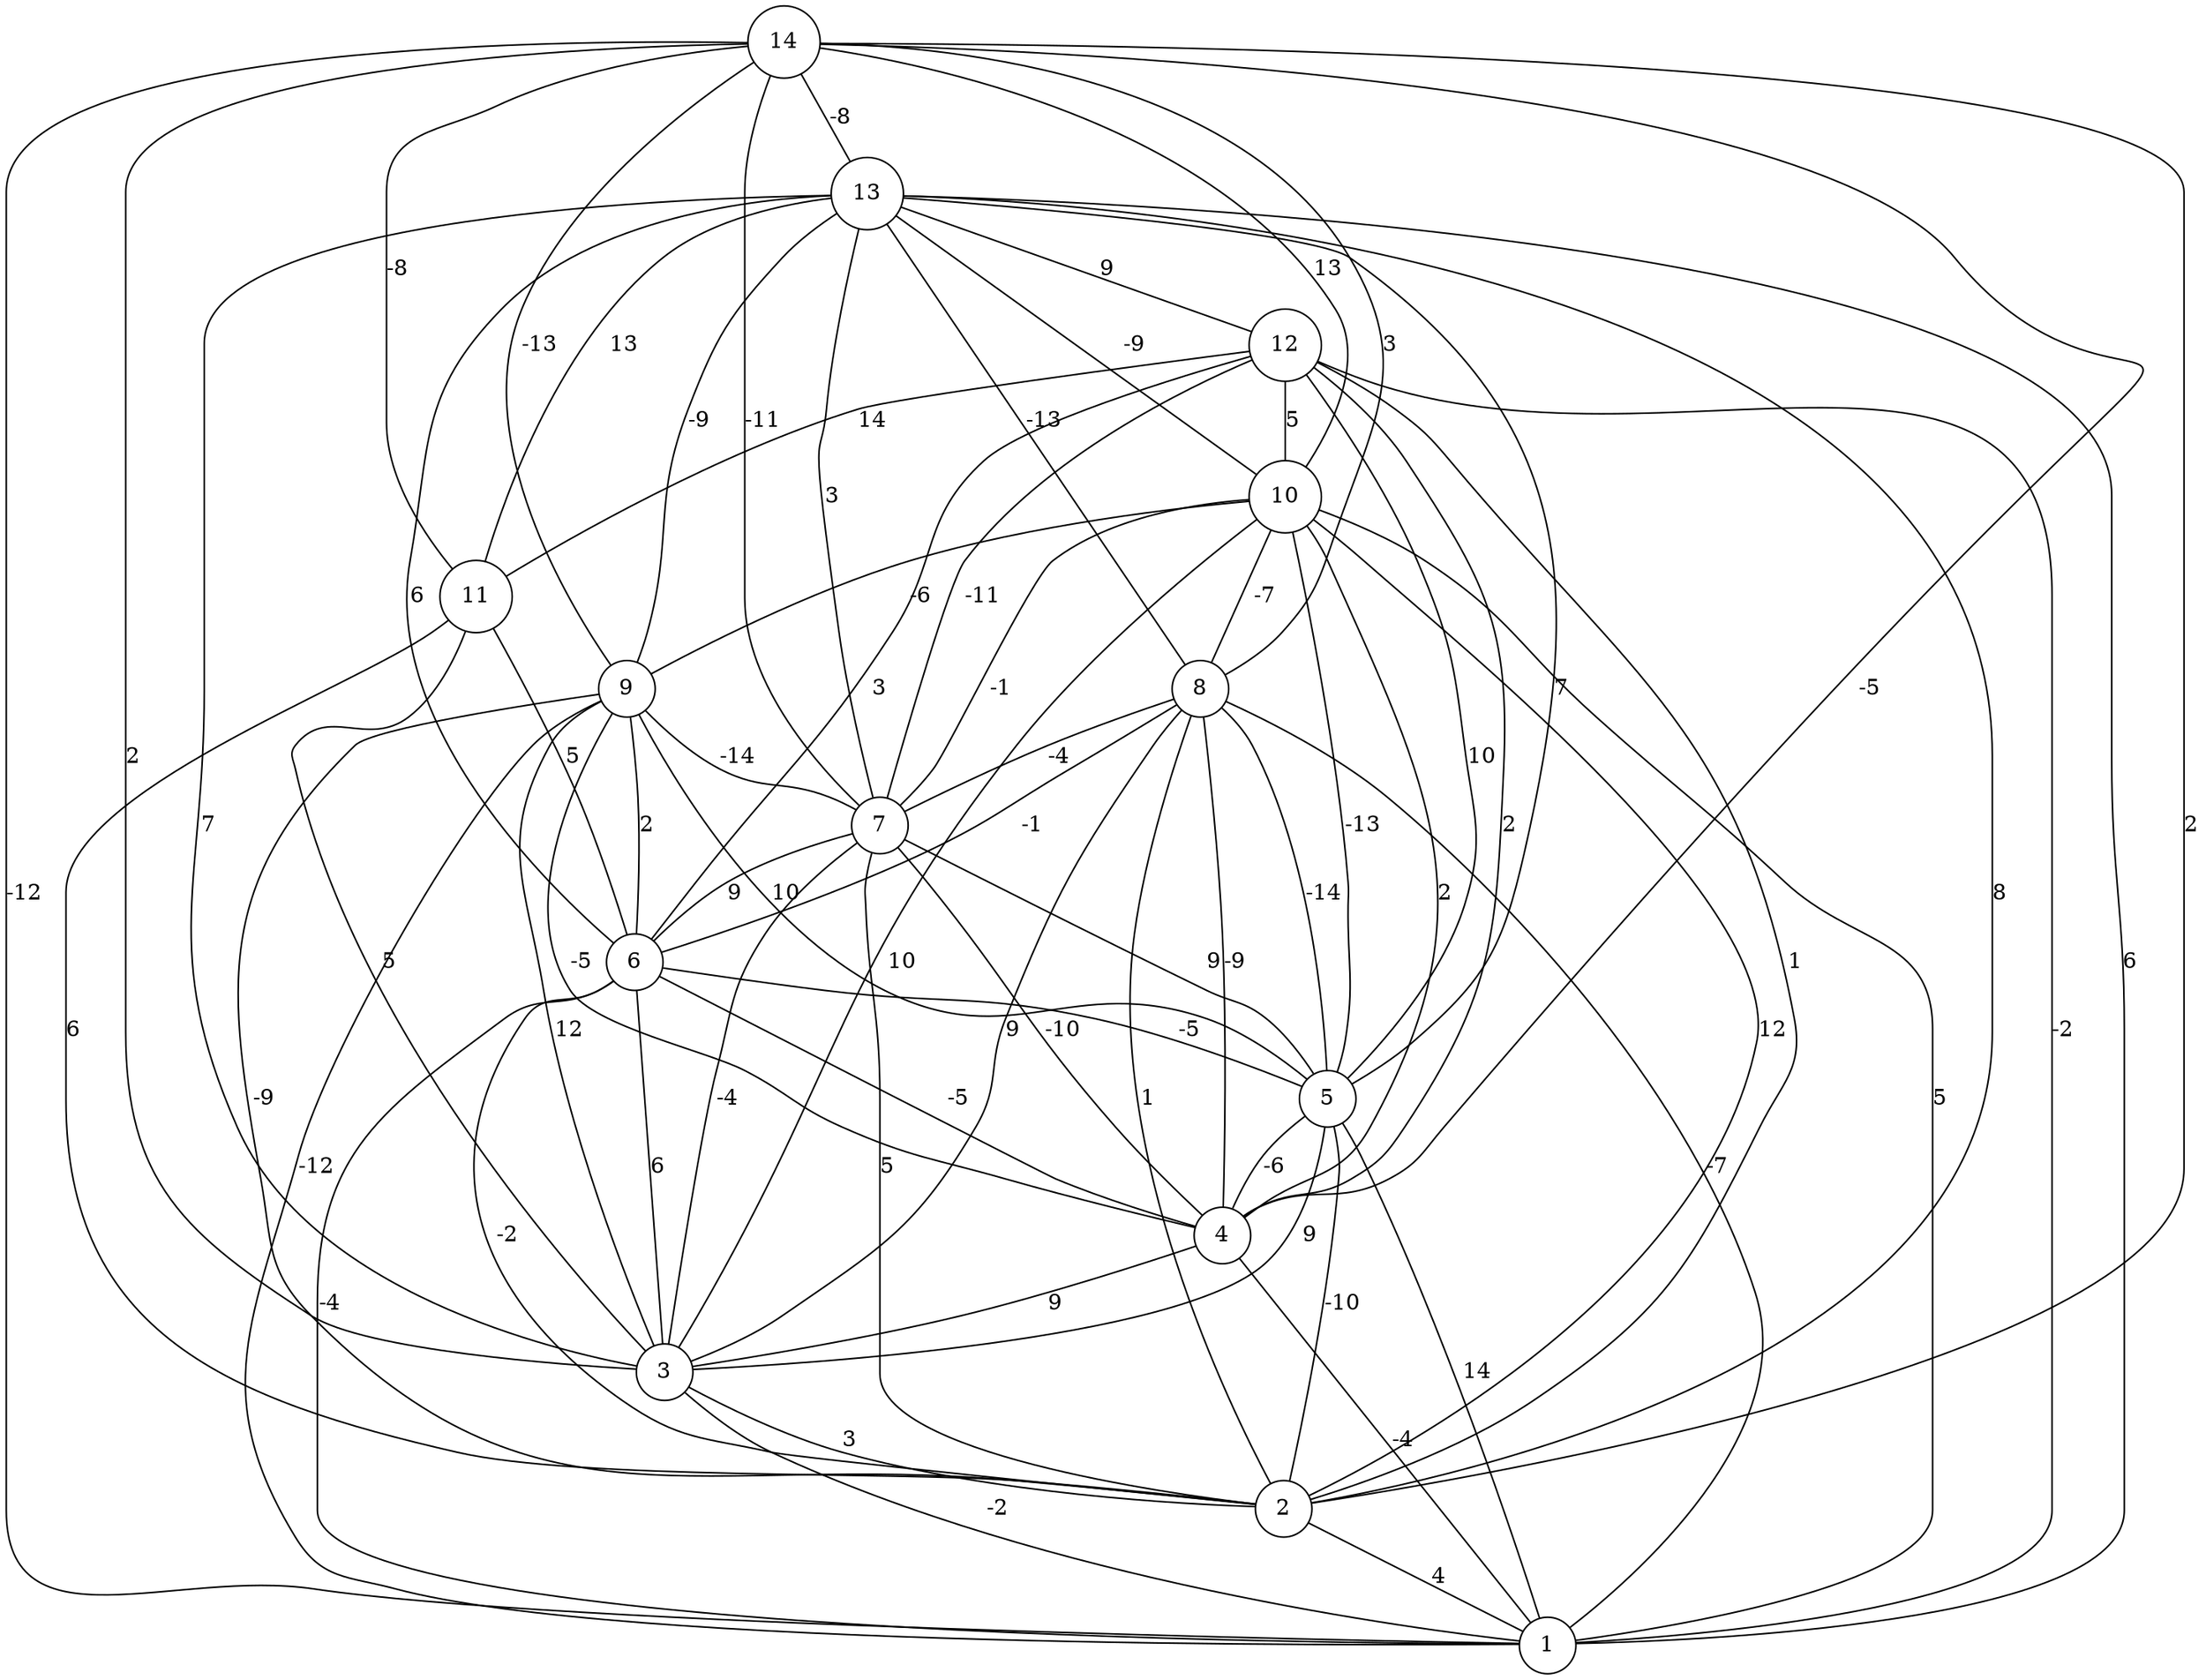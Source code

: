 graph { 
	 fontname="Helvetica,Arial,sans-serif" 
	 node [shape = circle]; 
	 14 -- 1 [label = "-12"];
	 14 -- 2 [label = "2"];
	 14 -- 3 [label = "2"];
	 14 -- 4 [label = "-5"];
	 14 -- 7 [label = "-11"];
	 14 -- 8 [label = "3"];
	 14 -- 9 [label = "-13"];
	 14 -- 10 [label = "13"];
	 14 -- 11 [label = "-8"];
	 14 -- 13 [label = "-8"];
	 13 -- 1 [label = "6"];
	 13 -- 2 [label = "8"];
	 13 -- 3 [label = "7"];
	 13 -- 5 [label = "7"];
	 13 -- 6 [label = "6"];
	 13 -- 7 [label = "3"];
	 13 -- 8 [label = "-13"];
	 13 -- 9 [label = "-9"];
	 13 -- 10 [label = "-9"];
	 13 -- 11 [label = "13"];
	 13 -- 12 [label = "9"];
	 12 -- 1 [label = "-2"];
	 12 -- 2 [label = "1"];
	 12 -- 4 [label = "2"];
	 12 -- 5 [label = "10"];
	 12 -- 6 [label = "3"];
	 12 -- 7 [label = "-11"];
	 12 -- 10 [label = "5"];
	 12 -- 11 [label = "14"];
	 11 -- 2 [label = "6"];
	 11 -- 3 [label = "5"];
	 11 -- 6 [label = "5"];
	 10 -- 1 [label = "5"];
	 10 -- 2 [label = "12"];
	 10 -- 3 [label = "10"];
	 10 -- 4 [label = "2"];
	 10 -- 5 [label = "-13"];
	 10 -- 7 [label = "-1"];
	 10 -- 8 [label = "-7"];
	 10 -- 9 [label = "-6"];
	 9 -- 1 [label = "-12"];
	 9 -- 2 [label = "-9"];
	 9 -- 3 [label = "12"];
	 9 -- 4 [label = "-5"];
	 9 -- 5 [label = "10"];
	 9 -- 6 [label = "2"];
	 9 -- 7 [label = "-14"];
	 8 -- 1 [label = "-7"];
	 8 -- 2 [label = "1"];
	 8 -- 3 [label = "9"];
	 8 -- 4 [label = "-9"];
	 8 -- 5 [label = "-14"];
	 8 -- 6 [label = "-1"];
	 8 -- 7 [label = "-4"];
	 7 -- 2 [label = "5"];
	 7 -- 3 [label = "-4"];
	 7 -- 4 [label = "-10"];
	 7 -- 5 [label = "9"];
	 7 -- 6 [label = "9"];
	 6 -- 1 [label = "-4"];
	 6 -- 2 [label = "-2"];
	 6 -- 3 [label = "6"];
	 6 -- 4 [label = "-5"];
	 6 -- 5 [label = "-5"];
	 5 -- 1 [label = "14"];
	 5 -- 2 [label = "-10"];
	 5 -- 3 [label = "9"];
	 5 -- 4 [label = "-6"];
	 4 -- 1 [label = "-4"];
	 4 -- 3 [label = "9"];
	 3 -- 1 [label = "-2"];
	 3 -- 2 [label = "3"];
	 2 -- 1 [label = "4"];
	 1;
	 2;
	 3;
	 4;
	 5;
	 6;
	 7;
	 8;
	 9;
	 10;
	 11;
	 12;
	 13;
	 14;
}
